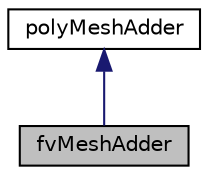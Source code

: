 digraph "fvMeshAdder"
{
  bgcolor="transparent";
  edge [fontname="Helvetica",fontsize="10",labelfontname="Helvetica",labelfontsize="10"];
  node [fontname="Helvetica",fontsize="10",shape=record];
  Node1 [label="fvMeshAdder",height=0.2,width=0.4,color="black", fillcolor="grey75", style="filled", fontcolor="black"];
  Node2 -> Node1 [dir="back",color="midnightblue",fontsize="10",style="solid",fontname="Helvetica"];
  Node2 [label="polyMeshAdder",height=0.2,width=0.4,color="black",URL="$a01955.html",tooltip="Adds two meshes without using any polyMesh morphing. "];
}
